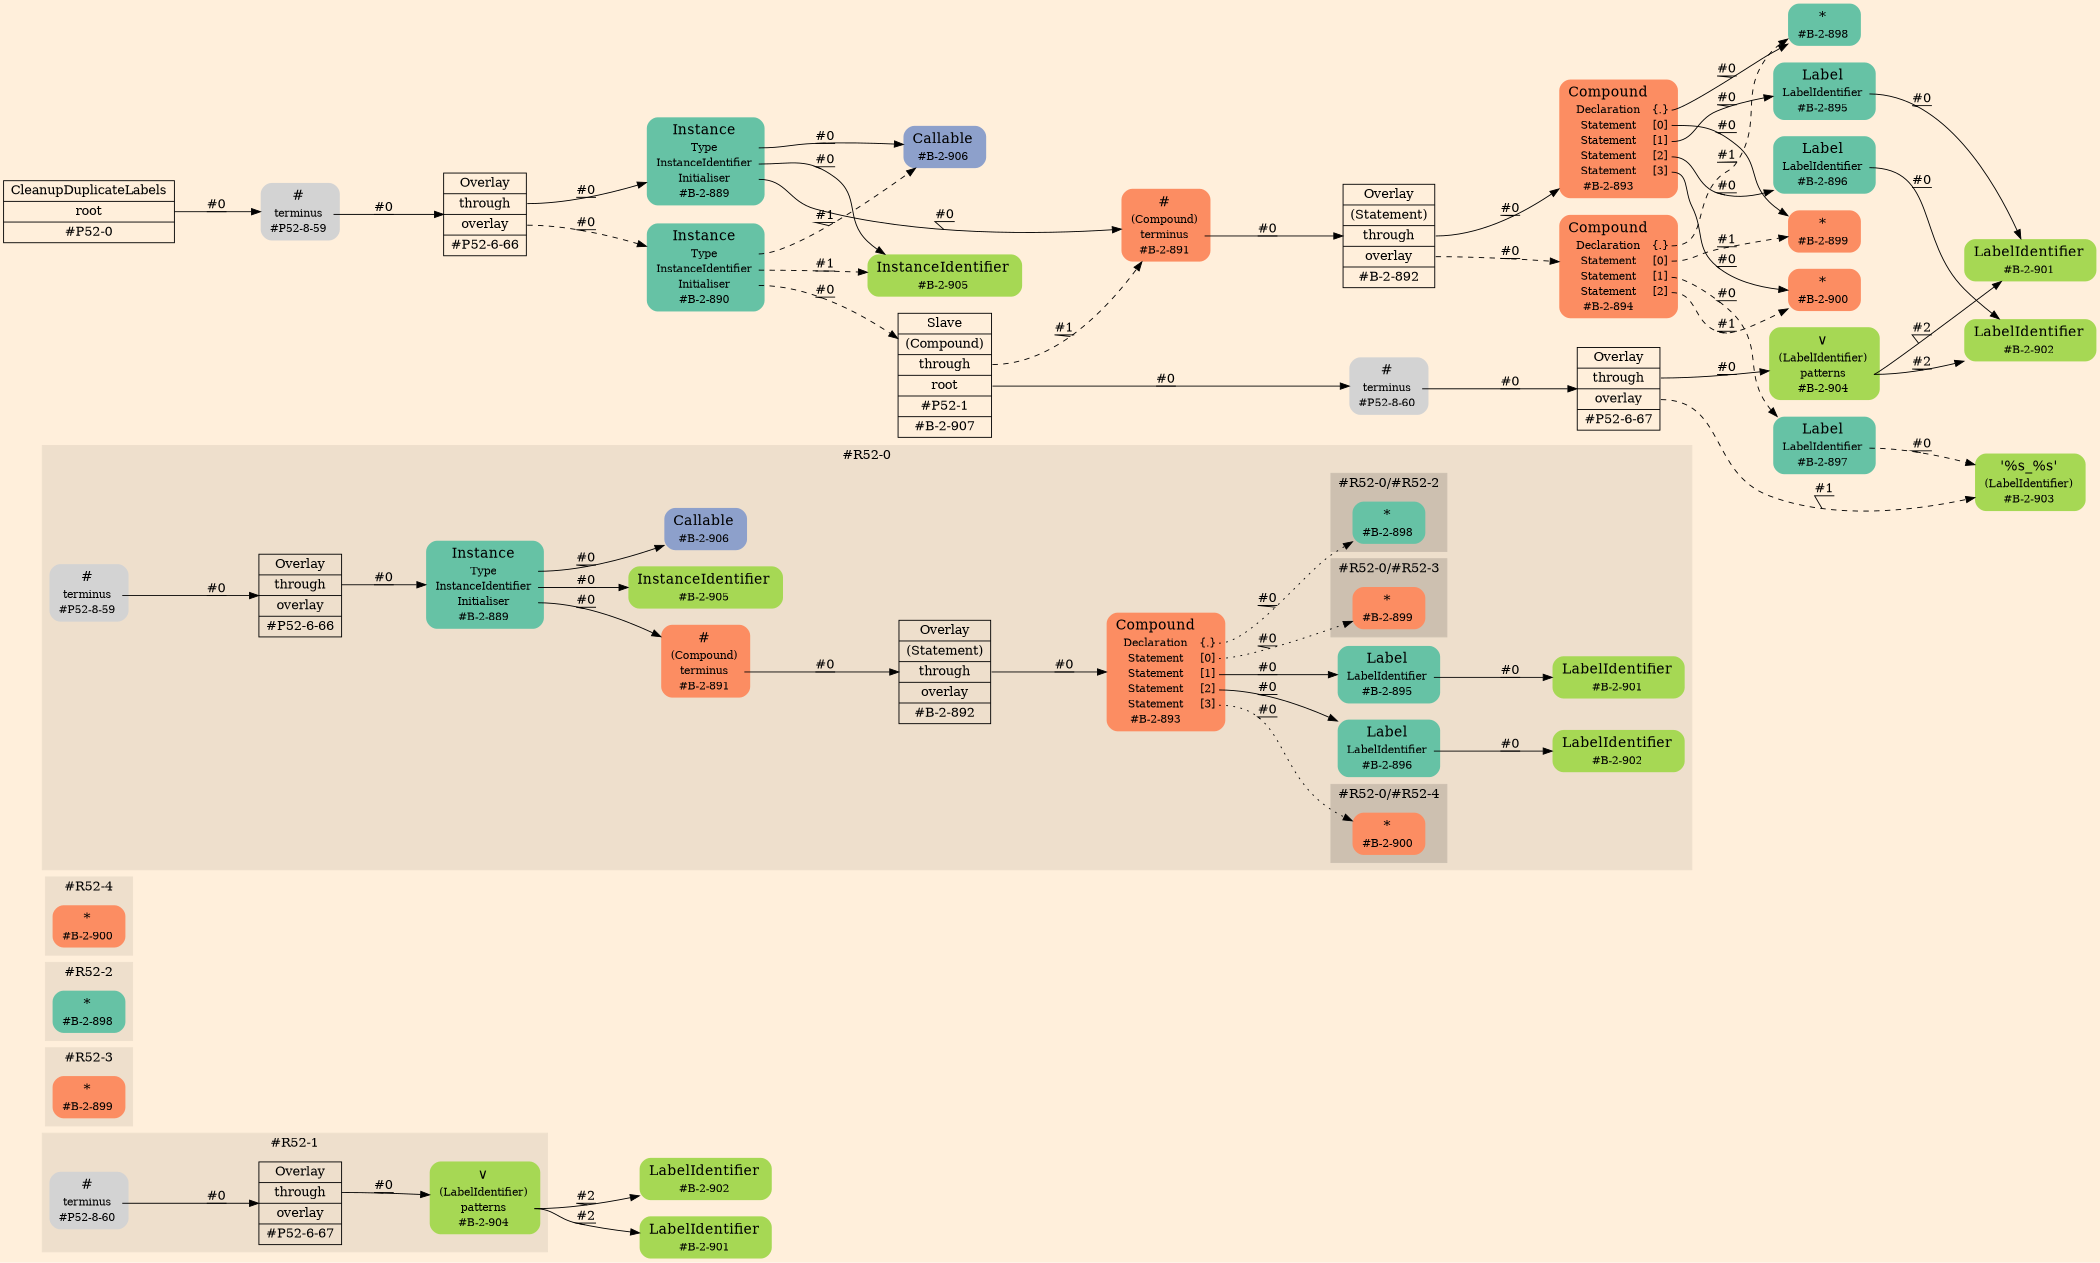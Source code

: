 digraph Inferno {
graph [
    rankdir = "LR"
    ranksep = 1.0
    size = "14,20"
    bgcolor = antiquewhite1
    color = black
    fontcolor = black
];
node [
];
// -------------------- figure #R52-1 --------------------
"#R52-1/#B-2-902" [
    shape = "plaintext"
    fillcolor = "/set28/5"
    label = <<TABLE BORDER="0" CELLBORDER="0" CELLSPACING="0">
     <TR><TD><FONT POINT-SIZE="16.0">LabelIdentifier</FONT></TD><TD></TD></TR>
     <TR><TD>#B-2-902</TD><TD PORT="port0"></TD></TR>
    </TABLE>>
    style = "rounded,filled"
    fontsize = "12"
];

"#R52-1/#B-2-901" [
    shape = "plaintext"
    fillcolor = "/set28/5"
    label = <<TABLE BORDER="0" CELLBORDER="0" CELLSPACING="0">
     <TR><TD><FONT POINT-SIZE="16.0">LabelIdentifier</FONT></TD><TD></TD></TR>
     <TR><TD>#B-2-901</TD><TD PORT="port0"></TD></TR>
    </TABLE>>
    style = "rounded,filled"
    fontsize = "12"
];

subgraph "cluster#R52-1" {
    label = "#R52-1"
    style = "filled"
    color = antiquewhite2
    "#R52-1/#B-2-904" [
        shape = "plaintext"
        fillcolor = "/set28/5"
        label = <<TABLE BORDER="0" CELLBORDER="0" CELLSPACING="0">
         <TR><TD><FONT POINT-SIZE="16.0">∨</FONT></TD><TD></TD></TR>
         <TR><TD>(LabelIdentifier)</TD><TD PORT="port0"></TD></TR>
         <TR><TD>patterns</TD><TD PORT="port1"></TD></TR>
         <TR><TD>#B-2-904</TD><TD PORT="port2"></TD></TR>
        </TABLE>>
        style = "rounded,filled"
        fontsize = "12"
    ];
    
    "#R52-1/#P52-8-60" [
        shape = "plaintext"
        label = <<TABLE BORDER="0" CELLBORDER="0" CELLSPACING="0">
         <TR><TD><FONT POINT-SIZE="16.0">#</FONT></TD><TD></TD></TR>
         <TR><TD>terminus</TD><TD PORT="port0"></TD></TR>
         <TR><TD>#P52-8-60</TD><TD PORT="port1"></TD></TR>
        </TABLE>>
        style = "rounded,filled"
        fontsize = "12"
    ];
    
    "#R52-1/#P52-6-67" [
        shape = "record"
        fillcolor = antiquewhite2
        label = "<fixed> Overlay | <port0> through | <port1> overlay | <port2> #P52-6-67"
        style = "filled"
        fontsize = "14"
        color = black
        fontcolor = black
    ];
    
}


// -------------------- figure #R52-3 --------------------
subgraph "cluster#R52-3" {
    label = "#R52-3"
    style = "filled"
    color = antiquewhite2
    "#R52-3/#B-2-899" [
        shape = "plaintext"
        fillcolor = "/set28/2"
        label = <<TABLE BORDER="0" CELLBORDER="0" CELLSPACING="0">
         <TR><TD><FONT POINT-SIZE="16.0">*</FONT></TD><TD></TD></TR>
         <TR><TD>#B-2-899</TD><TD PORT="port0"></TD></TR>
        </TABLE>>
        style = "rounded,filled"
        fontsize = "12"
    ];
    
}


// -------------------- figure #R52-2 --------------------
subgraph "cluster#R52-2" {
    label = "#R52-2"
    style = "filled"
    color = antiquewhite2
    "#R52-2/#B-2-898" [
        shape = "plaintext"
        fillcolor = "/set28/1"
        label = <<TABLE BORDER="0" CELLBORDER="0" CELLSPACING="0">
         <TR><TD><FONT POINT-SIZE="16.0">*</FONT></TD><TD></TD></TR>
         <TR><TD>#B-2-898</TD><TD PORT="port0"></TD></TR>
        </TABLE>>
        style = "rounded,filled"
        fontsize = "12"
    ];
    
}


// -------------------- figure #R52-4 --------------------
subgraph "cluster#R52-4" {
    label = "#R52-4"
    style = "filled"
    color = antiquewhite2
    "#R52-4/#B-2-900" [
        shape = "plaintext"
        fillcolor = "/set28/2"
        label = <<TABLE BORDER="0" CELLBORDER="0" CELLSPACING="0">
         <TR><TD><FONT POINT-SIZE="16.0">*</FONT></TD><TD></TD></TR>
         <TR><TD>#B-2-900</TD><TD PORT="port0"></TD></TR>
        </TABLE>>
        style = "rounded,filled"
        fontsize = "12"
    ];
    
}


// -------------------- figure #R52-0 --------------------
subgraph "cluster#R52-0" {
    label = "#R52-0"
    style = "filled"
    color = antiquewhite2
    "#R52-0/#B-2-906" [
        shape = "plaintext"
        fillcolor = "/set28/3"
        label = <<TABLE BORDER="0" CELLBORDER="0" CELLSPACING="0">
         <TR><TD><FONT POINT-SIZE="16.0">Callable</FONT></TD><TD></TD></TR>
         <TR><TD>#B-2-906</TD><TD PORT="port0"></TD></TR>
        </TABLE>>
        style = "rounded,filled"
        fontsize = "12"
    ];
    
    "#R52-0/#B-2-889" [
        shape = "plaintext"
        fillcolor = "/set28/1"
        label = <<TABLE BORDER="0" CELLBORDER="0" CELLSPACING="0">
         <TR><TD><FONT POINT-SIZE="16.0">Instance</FONT></TD><TD></TD></TR>
         <TR><TD>Type</TD><TD PORT="port0"></TD></TR>
         <TR><TD>InstanceIdentifier</TD><TD PORT="port1"></TD></TR>
         <TR><TD>Initialiser</TD><TD PORT="port2"></TD></TR>
         <TR><TD>#B-2-889</TD><TD PORT="port3"></TD></TR>
        </TABLE>>
        style = "rounded,filled"
        fontsize = "12"
    ];
    
    "#R52-0/#P52-8-59" [
        shape = "plaintext"
        label = <<TABLE BORDER="0" CELLBORDER="0" CELLSPACING="0">
         <TR><TD><FONT POINT-SIZE="16.0">#</FONT></TD><TD></TD></TR>
         <TR><TD>terminus</TD><TD PORT="port0"></TD></TR>
         <TR><TD>#P52-8-59</TD><TD PORT="port1"></TD></TR>
        </TABLE>>
        style = "rounded,filled"
        fontsize = "12"
    ];
    
    "#R52-0/#B-2-891" [
        shape = "plaintext"
        fillcolor = "/set28/2"
        label = <<TABLE BORDER="0" CELLBORDER="0" CELLSPACING="0">
         <TR><TD><FONT POINT-SIZE="16.0">#</FONT></TD><TD></TD></TR>
         <TR><TD>(Compound)</TD><TD PORT="port0"></TD></TR>
         <TR><TD>terminus</TD><TD PORT="port1"></TD></TR>
         <TR><TD>#B-2-891</TD><TD PORT="port2"></TD></TR>
        </TABLE>>
        style = "rounded,filled"
        fontsize = "12"
    ];
    
    "#R52-0/#B-2-892" [
        shape = "record"
        fillcolor = antiquewhite2
        label = "<fixed> Overlay | <port0> (Statement) | <port1> through | <port2> overlay | <port3> #B-2-892"
        style = "filled"
        fontsize = "14"
        color = black
        fontcolor = black
    ];
    
    "#R52-0/#P52-6-66" [
        shape = "record"
        fillcolor = antiquewhite2
        label = "<fixed> Overlay | <port0> through | <port1> overlay | <port2> #P52-6-66"
        style = "filled"
        fontsize = "14"
        color = black
        fontcolor = black
    ];
    
    "#R52-0/#B-2-902" [
        shape = "plaintext"
        fillcolor = "/set28/5"
        label = <<TABLE BORDER="0" CELLBORDER="0" CELLSPACING="0">
         <TR><TD><FONT POINT-SIZE="16.0">LabelIdentifier</FONT></TD><TD></TD></TR>
         <TR><TD>#B-2-902</TD><TD PORT="port0"></TD></TR>
        </TABLE>>
        style = "rounded,filled"
        fontsize = "12"
    ];
    
    "#R52-0/#B-2-893" [
        shape = "plaintext"
        fillcolor = "/set28/2"
        label = <<TABLE BORDER="0" CELLBORDER="0" CELLSPACING="0">
         <TR><TD><FONT POINT-SIZE="16.0">Compound</FONT></TD><TD></TD></TR>
         <TR><TD>Declaration</TD><TD PORT="port0">{.}</TD></TR>
         <TR><TD>Statement</TD><TD PORT="port1">[0]</TD></TR>
         <TR><TD>Statement</TD><TD PORT="port2">[1]</TD></TR>
         <TR><TD>Statement</TD><TD PORT="port3">[2]</TD></TR>
         <TR><TD>Statement</TD><TD PORT="port4">[3]</TD></TR>
         <TR><TD>#B-2-893</TD><TD PORT="port5"></TD></TR>
        </TABLE>>
        style = "rounded,filled"
        fontsize = "12"
    ];
    
    "#R52-0/#B-2-895" [
        shape = "plaintext"
        fillcolor = "/set28/1"
        label = <<TABLE BORDER="0" CELLBORDER="0" CELLSPACING="0">
         <TR><TD><FONT POINT-SIZE="16.0">Label</FONT></TD><TD></TD></TR>
         <TR><TD>LabelIdentifier</TD><TD PORT="port0"></TD></TR>
         <TR><TD>#B-2-895</TD><TD PORT="port1"></TD></TR>
        </TABLE>>
        style = "rounded,filled"
        fontsize = "12"
    ];
    
    "#R52-0/#B-2-901" [
        shape = "plaintext"
        fillcolor = "/set28/5"
        label = <<TABLE BORDER="0" CELLBORDER="0" CELLSPACING="0">
         <TR><TD><FONT POINT-SIZE="16.0">LabelIdentifier</FONT></TD><TD></TD></TR>
         <TR><TD>#B-2-901</TD><TD PORT="port0"></TD></TR>
        </TABLE>>
        style = "rounded,filled"
        fontsize = "12"
    ];
    
    "#R52-0/#B-2-905" [
        shape = "plaintext"
        fillcolor = "/set28/5"
        label = <<TABLE BORDER="0" CELLBORDER="0" CELLSPACING="0">
         <TR><TD><FONT POINT-SIZE="16.0">InstanceIdentifier</FONT></TD><TD></TD></TR>
         <TR><TD>#B-2-905</TD><TD PORT="port0"></TD></TR>
        </TABLE>>
        style = "rounded,filled"
        fontsize = "12"
    ];
    
    "#R52-0/#B-2-896" [
        shape = "plaintext"
        fillcolor = "/set28/1"
        label = <<TABLE BORDER="0" CELLBORDER="0" CELLSPACING="0">
         <TR><TD><FONT POINT-SIZE="16.0">Label</FONT></TD><TD></TD></TR>
         <TR><TD>LabelIdentifier</TD><TD PORT="port0"></TD></TR>
         <TR><TD>#B-2-896</TD><TD PORT="port1"></TD></TR>
        </TABLE>>
        style = "rounded,filled"
        fontsize = "12"
    ];
    
    subgraph "cluster#R52-0/#R52-4" {
        label = "#R52-0/#R52-4"
        style = "filled"
        color = antiquewhite3
        "#R52-0/#0/#B-2-900" [
            shape = "plaintext"
            fillcolor = "/set28/2"
            label = <<TABLE BORDER="0" CELLBORDER="0" CELLSPACING="0">
             <TR><TD><FONT POINT-SIZE="16.0">*</FONT></TD><TD></TD></TR>
             <TR><TD>#B-2-900</TD><TD PORT="port0"></TD></TR>
            </TABLE>>
            style = "rounded,filled"
            fontsize = "12"
        ];
        
    }
    
    subgraph "cluster#R52-0/#R52-2" {
        label = "#R52-0/#R52-2"
        style = "filled"
        color = antiquewhite3
        "#R52-0/#0/#B-2-898" [
            shape = "plaintext"
            fillcolor = "/set28/1"
            label = <<TABLE BORDER="0" CELLBORDER="0" CELLSPACING="0">
             <TR><TD><FONT POINT-SIZE="16.0">*</FONT></TD><TD></TD></TR>
             <TR><TD>#B-2-898</TD><TD PORT="port0"></TD></TR>
            </TABLE>>
            style = "rounded,filled"
            fontsize = "12"
        ];
        
    }
    
    subgraph "cluster#R52-0/#R52-3" {
        label = "#R52-0/#R52-3"
        style = "filled"
        color = antiquewhite3
        "#R52-0/#0/#B-2-899" [
            shape = "plaintext"
            fillcolor = "/set28/2"
            label = <<TABLE BORDER="0" CELLBORDER="0" CELLSPACING="0">
             <TR><TD><FONT POINT-SIZE="16.0">*</FONT></TD><TD></TD></TR>
             <TR><TD>#B-2-899</TD><TD PORT="port0"></TD></TR>
            </TABLE>>
            style = "rounded,filled"
            fontsize = "12"
        ];
        
    }
    
}


// -------------------- transformation figure --------------------
"CR#P52-0" [
    shape = "record"
    fillcolor = antiquewhite1
    label = "<fixed> CleanupDuplicateLabels | <port0> root | <port1> #P52-0"
    style = "filled"
    fontsize = "14"
    color = black
    fontcolor = black
];

"#P52-8-59" [
    shape = "plaintext"
    label = <<TABLE BORDER="0" CELLBORDER="0" CELLSPACING="0">
     <TR><TD><FONT POINT-SIZE="16.0">#</FONT></TD><TD></TD></TR>
     <TR><TD>terminus</TD><TD PORT="port0"></TD></TR>
     <TR><TD>#P52-8-59</TD><TD PORT="port1"></TD></TR>
    </TABLE>>
    style = "rounded,filled"
    fontsize = "12"
];

"#P52-6-66" [
    shape = "record"
    fillcolor = antiquewhite1
    label = "<fixed> Overlay | <port0> through | <port1> overlay | <port2> #P52-6-66"
    style = "filled"
    fontsize = "14"
    color = black
    fontcolor = black
];

"#B-2-889" [
    shape = "plaintext"
    fillcolor = "/set28/1"
    label = <<TABLE BORDER="0" CELLBORDER="0" CELLSPACING="0">
     <TR><TD><FONT POINT-SIZE="16.0">Instance</FONT></TD><TD></TD></TR>
     <TR><TD>Type</TD><TD PORT="port0"></TD></TR>
     <TR><TD>InstanceIdentifier</TD><TD PORT="port1"></TD></TR>
     <TR><TD>Initialiser</TD><TD PORT="port2"></TD></TR>
     <TR><TD>#B-2-889</TD><TD PORT="port3"></TD></TR>
    </TABLE>>
    style = "rounded,filled"
    fontsize = "12"
];

"#B-2-906" [
    shape = "plaintext"
    fillcolor = "/set28/3"
    label = <<TABLE BORDER="0" CELLBORDER="0" CELLSPACING="0">
     <TR><TD><FONT POINT-SIZE="16.0">Callable</FONT></TD><TD></TD></TR>
     <TR><TD>#B-2-906</TD><TD PORT="port0"></TD></TR>
    </TABLE>>
    style = "rounded,filled"
    fontsize = "12"
];

"#B-2-905" [
    shape = "plaintext"
    fillcolor = "/set28/5"
    label = <<TABLE BORDER="0" CELLBORDER="0" CELLSPACING="0">
     <TR><TD><FONT POINT-SIZE="16.0">InstanceIdentifier</FONT></TD><TD></TD></TR>
     <TR><TD>#B-2-905</TD><TD PORT="port0"></TD></TR>
    </TABLE>>
    style = "rounded,filled"
    fontsize = "12"
];

"#B-2-891" [
    shape = "plaintext"
    fillcolor = "/set28/2"
    label = <<TABLE BORDER="0" CELLBORDER="0" CELLSPACING="0">
     <TR><TD><FONT POINT-SIZE="16.0">#</FONT></TD><TD></TD></TR>
     <TR><TD>(Compound)</TD><TD PORT="port0"></TD></TR>
     <TR><TD>terminus</TD><TD PORT="port1"></TD></TR>
     <TR><TD>#B-2-891</TD><TD PORT="port2"></TD></TR>
    </TABLE>>
    style = "rounded,filled"
    fontsize = "12"
];

"#B-2-892" [
    shape = "record"
    fillcolor = antiquewhite1
    label = "<fixed> Overlay | <port0> (Statement) | <port1> through | <port2> overlay | <port3> #B-2-892"
    style = "filled"
    fontsize = "14"
    color = black
    fontcolor = black
];

"#B-2-893" [
    shape = "plaintext"
    fillcolor = "/set28/2"
    label = <<TABLE BORDER="0" CELLBORDER="0" CELLSPACING="0">
     <TR><TD><FONT POINT-SIZE="16.0">Compound</FONT></TD><TD></TD></TR>
     <TR><TD>Declaration</TD><TD PORT="port0">{.}</TD></TR>
     <TR><TD>Statement</TD><TD PORT="port1">[0]</TD></TR>
     <TR><TD>Statement</TD><TD PORT="port2">[1]</TD></TR>
     <TR><TD>Statement</TD><TD PORT="port3">[2]</TD></TR>
     <TR><TD>Statement</TD><TD PORT="port4">[3]</TD></TR>
     <TR><TD>#B-2-893</TD><TD PORT="port5"></TD></TR>
    </TABLE>>
    style = "rounded,filled"
    fontsize = "12"
];

"#B-2-898" [
    shape = "plaintext"
    fillcolor = "/set28/1"
    label = <<TABLE BORDER="0" CELLBORDER="0" CELLSPACING="0">
     <TR><TD><FONT POINT-SIZE="16.0">*</FONT></TD><TD></TD></TR>
     <TR><TD>#B-2-898</TD><TD PORT="port0"></TD></TR>
    </TABLE>>
    style = "rounded,filled"
    fontsize = "12"
];

"#B-2-899" [
    shape = "plaintext"
    fillcolor = "/set28/2"
    label = <<TABLE BORDER="0" CELLBORDER="0" CELLSPACING="0">
     <TR><TD><FONT POINT-SIZE="16.0">*</FONT></TD><TD></TD></TR>
     <TR><TD>#B-2-899</TD><TD PORT="port0"></TD></TR>
    </TABLE>>
    style = "rounded,filled"
    fontsize = "12"
];

"#B-2-895" [
    shape = "plaintext"
    fillcolor = "/set28/1"
    label = <<TABLE BORDER="0" CELLBORDER="0" CELLSPACING="0">
     <TR><TD><FONT POINT-SIZE="16.0">Label</FONT></TD><TD></TD></TR>
     <TR><TD>LabelIdentifier</TD><TD PORT="port0"></TD></TR>
     <TR><TD>#B-2-895</TD><TD PORT="port1"></TD></TR>
    </TABLE>>
    style = "rounded,filled"
    fontsize = "12"
];

"#B-2-901" [
    shape = "plaintext"
    fillcolor = "/set28/5"
    label = <<TABLE BORDER="0" CELLBORDER="0" CELLSPACING="0">
     <TR><TD><FONT POINT-SIZE="16.0">LabelIdentifier</FONT></TD><TD></TD></TR>
     <TR><TD>#B-2-901</TD><TD PORT="port0"></TD></TR>
    </TABLE>>
    style = "rounded,filled"
    fontsize = "12"
];

"#B-2-896" [
    shape = "plaintext"
    fillcolor = "/set28/1"
    label = <<TABLE BORDER="0" CELLBORDER="0" CELLSPACING="0">
     <TR><TD><FONT POINT-SIZE="16.0">Label</FONT></TD><TD></TD></TR>
     <TR><TD>LabelIdentifier</TD><TD PORT="port0"></TD></TR>
     <TR><TD>#B-2-896</TD><TD PORT="port1"></TD></TR>
    </TABLE>>
    style = "rounded,filled"
    fontsize = "12"
];

"#B-2-902" [
    shape = "plaintext"
    fillcolor = "/set28/5"
    label = <<TABLE BORDER="0" CELLBORDER="0" CELLSPACING="0">
     <TR><TD><FONT POINT-SIZE="16.0">LabelIdentifier</FONT></TD><TD></TD></TR>
     <TR><TD>#B-2-902</TD><TD PORT="port0"></TD></TR>
    </TABLE>>
    style = "rounded,filled"
    fontsize = "12"
];

"#B-2-900" [
    shape = "plaintext"
    fillcolor = "/set28/2"
    label = <<TABLE BORDER="0" CELLBORDER="0" CELLSPACING="0">
     <TR><TD><FONT POINT-SIZE="16.0">*</FONT></TD><TD></TD></TR>
     <TR><TD>#B-2-900</TD><TD PORT="port0"></TD></TR>
    </TABLE>>
    style = "rounded,filled"
    fontsize = "12"
];

"#B-2-894" [
    shape = "plaintext"
    fillcolor = "/set28/2"
    label = <<TABLE BORDER="0" CELLBORDER="0" CELLSPACING="0">
     <TR><TD><FONT POINT-SIZE="16.0">Compound</FONT></TD><TD></TD></TR>
     <TR><TD>Declaration</TD><TD PORT="port0">{.}</TD></TR>
     <TR><TD>Statement</TD><TD PORT="port1">[0]</TD></TR>
     <TR><TD>Statement</TD><TD PORT="port2">[1]</TD></TR>
     <TR><TD>Statement</TD><TD PORT="port3">[2]</TD></TR>
     <TR><TD>#B-2-894</TD><TD PORT="port4"></TD></TR>
    </TABLE>>
    style = "rounded,filled"
    fontsize = "12"
];

"#B-2-897" [
    shape = "plaintext"
    fillcolor = "/set28/1"
    label = <<TABLE BORDER="0" CELLBORDER="0" CELLSPACING="0">
     <TR><TD><FONT POINT-SIZE="16.0">Label</FONT></TD><TD></TD></TR>
     <TR><TD>LabelIdentifier</TD><TD PORT="port0"></TD></TR>
     <TR><TD>#B-2-897</TD><TD PORT="port1"></TD></TR>
    </TABLE>>
    style = "rounded,filled"
    fontsize = "12"
];

"#B-2-903" [
    shape = "plaintext"
    fillcolor = "/set28/5"
    label = <<TABLE BORDER="0" CELLBORDER="0" CELLSPACING="0">
     <TR><TD><FONT POINT-SIZE="16.0">'%s_%s'</FONT></TD><TD></TD></TR>
     <TR><TD>(LabelIdentifier)</TD><TD PORT="port0"></TD></TR>
     <TR><TD>#B-2-903</TD><TD PORT="port1"></TD></TR>
    </TABLE>>
    style = "rounded,filled"
    fontsize = "12"
];

"#B-2-890" [
    shape = "plaintext"
    fillcolor = "/set28/1"
    label = <<TABLE BORDER="0" CELLBORDER="0" CELLSPACING="0">
     <TR><TD><FONT POINT-SIZE="16.0">Instance</FONT></TD><TD></TD></TR>
     <TR><TD>Type</TD><TD PORT="port0"></TD></TR>
     <TR><TD>InstanceIdentifier</TD><TD PORT="port1"></TD></TR>
     <TR><TD>Initialiser</TD><TD PORT="port2"></TD></TR>
     <TR><TD>#B-2-890</TD><TD PORT="port3"></TD></TR>
    </TABLE>>
    style = "rounded,filled"
    fontsize = "12"
];

"#B-2-907" [
    shape = "record"
    fillcolor = antiquewhite1
    label = "<fixed> Slave | <port0> (Compound) | <port1> through | <port2> root | <port3> #P52-1 | <port4> #B-2-907"
    style = "filled"
    fontsize = "14"
    color = black
    fontcolor = black
];

"#P52-8-60" [
    shape = "plaintext"
    label = <<TABLE BORDER="0" CELLBORDER="0" CELLSPACING="0">
     <TR><TD><FONT POINT-SIZE="16.0">#</FONT></TD><TD></TD></TR>
     <TR><TD>terminus</TD><TD PORT="port0"></TD></TR>
     <TR><TD>#P52-8-60</TD><TD PORT="port1"></TD></TR>
    </TABLE>>
    style = "rounded,filled"
    fontsize = "12"
];

"#P52-6-67" [
    shape = "record"
    fillcolor = antiquewhite1
    label = "<fixed> Overlay | <port0> through | <port1> overlay | <port2> #P52-6-67"
    style = "filled"
    fontsize = "14"
    color = black
    fontcolor = black
];

"#B-2-904" [
    shape = "plaintext"
    fillcolor = "/set28/5"
    label = <<TABLE BORDER="0" CELLBORDER="0" CELLSPACING="0">
     <TR><TD><FONT POINT-SIZE="16.0">∨</FONT></TD><TD></TD></TR>
     <TR><TD>(LabelIdentifier)</TD><TD PORT="port0"></TD></TR>
     <TR><TD>patterns</TD><TD PORT="port1"></TD></TR>
     <TR><TD>#B-2-904</TD><TD PORT="port2"></TD></TR>
    </TABLE>>
    style = "rounded,filled"
    fontsize = "12"
];



// -------------------- links --------------------
// links for block CR#P52-0
"CR#P52-0":port0 -> "#P52-8-59" [
    style="solid"
    label = "#0"
    decorate = true
    color = black
    fontcolor = black
];

// links for block #P52-8-59
"#P52-8-59":port0 -> "#P52-6-66" [
    style="solid"
    label = "#0"
    decorate = true
    color = black
    fontcolor = black
];

// links for block #P52-6-66
"#P52-6-66":port0 -> "#B-2-889" [
    style="solid"
    label = "#0"
    decorate = true
    color = black
    fontcolor = black
];

"#P52-6-66":port1 -> "#B-2-890" [
    style="dashed"
    label = "#0"
    decorate = true
    color = black
    fontcolor = black
];

// links for block #B-2-889
"#B-2-889":port0 -> "#B-2-906" [
    style="solid"
    label = "#0"
    decorate = true
    color = black
    fontcolor = black
];

"#B-2-889":port1 -> "#B-2-905" [
    style="solid"
    label = "#0"
    decorate = true
    color = black
    fontcolor = black
];

"#B-2-889":port2 -> "#B-2-891" [
    style="solid"
    label = "#0"
    decorate = true
    color = black
    fontcolor = black
];

// links for block #B-2-906
// links for block #B-2-905
// links for block #B-2-891
"#B-2-891":port1 -> "#B-2-892" [
    style="solid"
    label = "#0"
    decorate = true
    color = black
    fontcolor = black
];

// links for block #B-2-892
"#B-2-892":port1 -> "#B-2-893" [
    style="solid"
    label = "#0"
    decorate = true
    color = black
    fontcolor = black
];

"#B-2-892":port2 -> "#B-2-894" [
    style="dashed"
    label = "#0"
    decorate = true
    color = black
    fontcolor = black
];

// links for block #B-2-893
"#B-2-893":port0 -> "#B-2-898" [
    style="solid"
    label = "#0"
    decorate = true
    color = black
    fontcolor = black
];

"#B-2-893":port1 -> "#B-2-899" [
    style="solid"
    label = "#0"
    decorate = true
    color = black
    fontcolor = black
];

"#B-2-893":port2 -> "#B-2-895" [
    style="solid"
    label = "#0"
    decorate = true
    color = black
    fontcolor = black
];

"#B-2-893":port3 -> "#B-2-896" [
    style="solid"
    label = "#0"
    decorate = true
    color = black
    fontcolor = black
];

"#B-2-893":port4 -> "#B-2-900" [
    style="solid"
    label = "#0"
    decorate = true
    color = black
    fontcolor = black
];

// links for block #B-2-898
// links for block #B-2-899
// links for block #B-2-895
"#B-2-895":port0 -> "#B-2-901" [
    style="solid"
    label = "#0"
    decorate = true
    color = black
    fontcolor = black
];

// links for block #B-2-901
// links for block #B-2-896
"#B-2-896":port0 -> "#B-2-902" [
    style="solid"
    label = "#0"
    decorate = true
    color = black
    fontcolor = black
];

// links for block #B-2-902
// links for block #B-2-900
// links for block #B-2-894
"#B-2-894":port0 -> "#B-2-898" [
    style="dashed"
    label = "#1"
    decorate = true
    color = black
    fontcolor = black
];

"#B-2-894":port1 -> "#B-2-899" [
    style="dashed"
    label = "#1"
    decorate = true
    color = black
    fontcolor = black
];

"#B-2-894":port2 -> "#B-2-897" [
    style="dashed"
    label = "#0"
    decorate = true
    color = black
    fontcolor = black
];

"#B-2-894":port3 -> "#B-2-900" [
    style="dashed"
    label = "#1"
    decorate = true
    color = black
    fontcolor = black
];

// links for block #B-2-897
"#B-2-897":port0 -> "#B-2-903" [
    style="dashed"
    label = "#0"
    decorate = true
    color = black
    fontcolor = black
];

// links for block #B-2-903
// links for block #B-2-890
"#B-2-890":port0 -> "#B-2-906" [
    style="dashed"
    label = "#1"
    decorate = true
    color = black
    fontcolor = black
];

"#B-2-890":port1 -> "#B-2-905" [
    style="dashed"
    label = "#1"
    decorate = true
    color = black
    fontcolor = black
];

"#B-2-890":port2 -> "#B-2-907" [
    style="dashed"
    label = "#0"
    decorate = true
    color = black
    fontcolor = black
];

// links for block #B-2-907
"#B-2-907":port1 -> "#B-2-891" [
    style="dashed"
    label = "#1"
    decorate = true
    color = black
    fontcolor = black
];

"#B-2-907":port2 -> "#P52-8-60" [
    style="solid"
    label = "#0"
    decorate = true
    color = black
    fontcolor = black
];

// links for block #P52-8-60
"#P52-8-60":port0 -> "#P52-6-67" [
    style="solid"
    label = "#0"
    decorate = true
    color = black
    fontcolor = black
];

// links for block #P52-6-67
"#P52-6-67":port0 -> "#B-2-904" [
    style="solid"
    label = "#0"
    decorate = true
    color = black
    fontcolor = black
];

"#P52-6-67":port1 -> "#B-2-903" [
    style="dashed"
    label = "#1"
    decorate = true
    color = black
    fontcolor = black
];

// links for block #B-2-904
"#B-2-904":port1 -> "#B-2-901" [
    style="solid"
    label = "#2"
    decorate = true
    color = black
    fontcolor = black
];

"#B-2-904":port1 -> "#B-2-902" [
    style="solid"
    label = "#2"
    decorate = true
    color = black
    fontcolor = black
];

// links for block #R52-0/#B-2-906
// links for block #R52-0/#B-2-889
"#R52-0/#B-2-889":port0 -> "#R52-0/#B-2-906" [
    style="solid"
    label = "#0"
    decorate = true
    color = black
    fontcolor = black
];

"#R52-0/#B-2-889":port1 -> "#R52-0/#B-2-905" [
    style="solid"
    label = "#0"
    decorate = true
    color = black
    fontcolor = black
];

"#R52-0/#B-2-889":port2 -> "#R52-0/#B-2-891" [
    style="solid"
    label = "#0"
    decorate = true
    color = black
    fontcolor = black
];

// links for block #R52-0/#P52-8-59
"#R52-0/#P52-8-59":port0 -> "#R52-0/#P52-6-66" [
    style="solid"
    label = "#0"
    decorate = true
    color = black
    fontcolor = black
];

// links for block #R52-0/#B-2-891
"#R52-0/#B-2-891":port1 -> "#R52-0/#B-2-892" [
    style="solid"
    label = "#0"
    decorate = true
    color = black
    fontcolor = black
];

// links for block #R52-0/#B-2-892
"#R52-0/#B-2-892":port1 -> "#R52-0/#B-2-893" [
    style="solid"
    label = "#0"
    decorate = true
    color = black
    fontcolor = black
];

// links for block #R52-0/#P52-6-66
"#R52-0/#P52-6-66":port0 -> "#R52-0/#B-2-889" [
    style="solid"
    label = "#0"
    decorate = true
    color = black
    fontcolor = black
];

// links for block #R52-0/#B-2-902
// links for block #R52-0/#B-2-893
"#R52-0/#B-2-893":port0 -> "#R52-0/#0/#B-2-898" [
    style="dotted"
    label = "#0"
    decorate = true
    color = black
    fontcolor = black
];

"#R52-0/#B-2-893":port1 -> "#R52-0/#0/#B-2-899" [
    style="dotted"
    label = "#0"
    decorate = true
    color = black
    fontcolor = black
];

"#R52-0/#B-2-893":port2 -> "#R52-0/#B-2-895" [
    style="solid"
    label = "#0"
    decorate = true
    color = black
    fontcolor = black
];

"#R52-0/#B-2-893":port3 -> "#R52-0/#B-2-896" [
    style="solid"
    label = "#0"
    decorate = true
    color = black
    fontcolor = black
];

"#R52-0/#B-2-893":port4 -> "#R52-0/#0/#B-2-900" [
    style="dotted"
    label = "#0"
    decorate = true
    color = black
    fontcolor = black
];

// links for block #R52-0/#B-2-895
"#R52-0/#B-2-895":port0 -> "#R52-0/#B-2-901" [
    style="solid"
    label = "#0"
    decorate = true
    color = black
    fontcolor = black
];

// links for block #R52-0/#B-2-901
// links for block #R52-0/#B-2-905
// links for block #R52-0/#B-2-896
"#R52-0/#B-2-896":port0 -> "#R52-0/#B-2-902" [
    style="solid"
    label = "#0"
    decorate = true
    color = black
    fontcolor = black
];

// links for block #R52-0/#0/#B-2-900
// links for block #R52-0/#0/#B-2-898
// links for block #R52-0/#0/#B-2-899
// links for block #R52-4/#B-2-900
// links for block #R52-2/#B-2-898
// links for block #R52-3/#B-2-899
// links for block #R52-1/#B-2-902
// links for block #R52-1/#B-2-901
// links for block #R52-1/#B-2-904
"#R52-1/#B-2-904":port1 -> "#R52-1/#B-2-901" [
    style="solid"
    label = "#2"
    decorate = true
    color = black
    fontcolor = black
];

"#R52-1/#B-2-904":port1 -> "#R52-1/#B-2-902" [
    style="solid"
    label = "#2"
    decorate = true
    color = black
    fontcolor = black
];

// links for block #R52-1/#P52-8-60
"#R52-1/#P52-8-60":port0 -> "#R52-1/#P52-6-67" [
    style="solid"
    label = "#0"
    decorate = true
    color = black
    fontcolor = black
];

// links for block #R52-1/#P52-6-67
"#R52-1/#P52-6-67":port0 -> "#R52-1/#B-2-904" [
    style="solid"
    label = "#0"
    decorate = true
    color = black
    fontcolor = black
];

}
